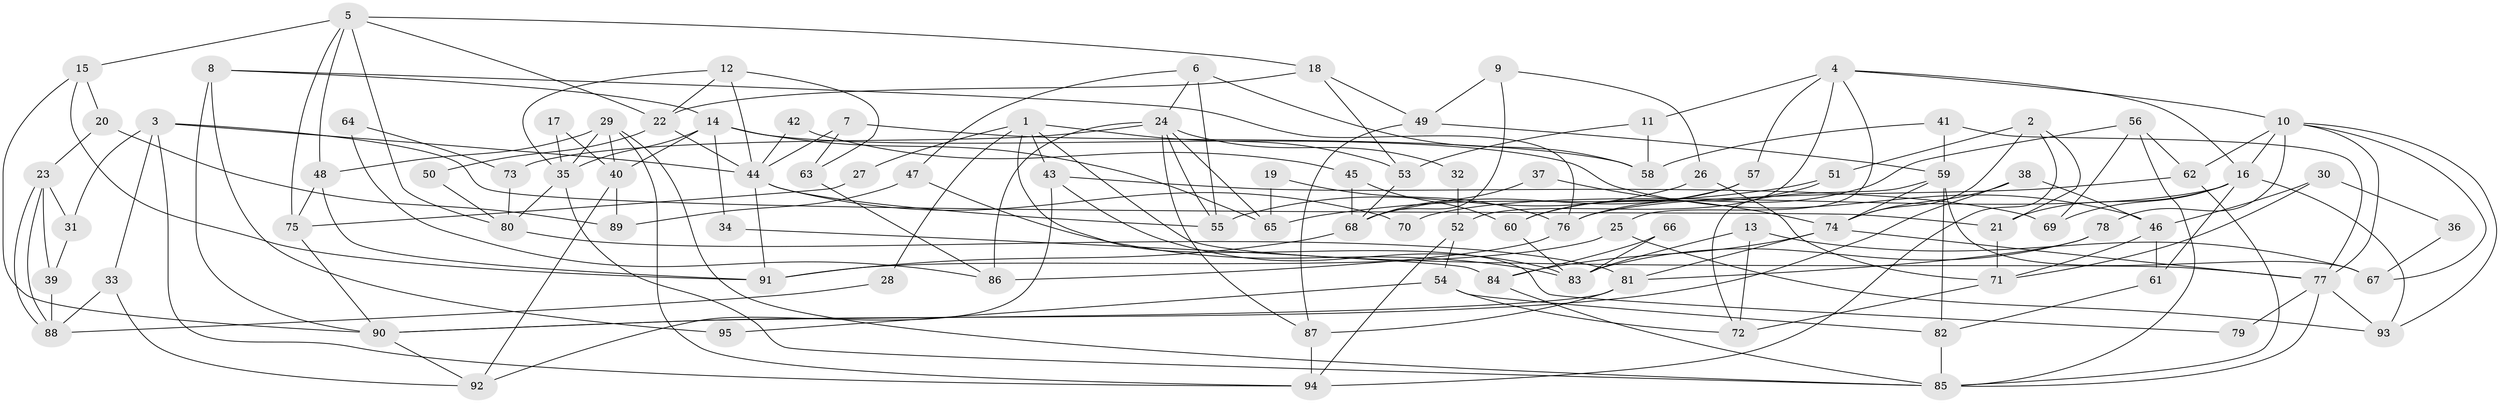 // coarse degree distribution, {6: 0.09090909090909091, 4: 0.22727272727272727, 7: 0.09090909090909091, 5: 0.13636363636363635, 3: 0.16666666666666666, 8: 0.07575757575757576, 2: 0.16666666666666666, 9: 0.030303030303030304, 10: 0.015151515151515152}
// Generated by graph-tools (version 1.1) at 2025/23/03/03/25 07:23:59]
// undirected, 95 vertices, 190 edges
graph export_dot {
graph [start="1"]
  node [color=gray90,style=filled];
  1;
  2;
  3;
  4;
  5;
  6;
  7;
  8;
  9;
  10;
  11;
  12;
  13;
  14;
  15;
  16;
  17;
  18;
  19;
  20;
  21;
  22;
  23;
  24;
  25;
  26;
  27;
  28;
  29;
  30;
  31;
  32;
  33;
  34;
  35;
  36;
  37;
  38;
  39;
  40;
  41;
  42;
  43;
  44;
  45;
  46;
  47;
  48;
  49;
  50;
  51;
  52;
  53;
  54;
  55;
  56;
  57;
  58;
  59;
  60;
  61;
  62;
  63;
  64;
  65;
  66;
  67;
  68;
  69;
  70;
  71;
  72;
  73;
  74;
  75;
  76;
  77;
  78;
  79;
  80;
  81;
  82;
  83;
  84;
  85;
  86;
  87;
  88;
  89;
  90;
  91;
  92;
  93;
  94;
  95;
  1 -- 43;
  1 -- 77;
  1 -- 27;
  1 -- 28;
  1 -- 53;
  1 -- 79;
  2 -- 74;
  2 -- 21;
  2 -- 51;
  2 -- 94;
  3 -- 94;
  3 -- 44;
  3 -- 21;
  3 -- 31;
  3 -- 33;
  4 -- 11;
  4 -- 16;
  4 -- 10;
  4 -- 25;
  4 -- 52;
  4 -- 57;
  5 -- 48;
  5 -- 75;
  5 -- 15;
  5 -- 18;
  5 -- 22;
  5 -- 80;
  6 -- 47;
  6 -- 55;
  6 -- 24;
  6 -- 58;
  7 -- 44;
  7 -- 58;
  7 -- 63;
  8 -- 14;
  8 -- 76;
  8 -- 90;
  8 -- 95;
  9 -- 68;
  9 -- 49;
  9 -- 26;
  10 -- 62;
  10 -- 16;
  10 -- 67;
  10 -- 77;
  10 -- 78;
  10 -- 93;
  11 -- 58;
  11 -- 53;
  12 -- 22;
  12 -- 35;
  12 -- 44;
  12 -- 63;
  13 -- 72;
  13 -- 83;
  13 -- 67;
  14 -- 35;
  14 -- 40;
  14 -- 34;
  14 -- 46;
  14 -- 65;
  15 -- 90;
  15 -- 20;
  15 -- 91;
  16 -- 93;
  16 -- 21;
  16 -- 61;
  16 -- 69;
  16 -- 70;
  17 -- 35;
  17 -- 40;
  18 -- 22;
  18 -- 49;
  18 -- 53;
  19 -- 76;
  19 -- 65;
  20 -- 23;
  20 -- 89;
  21 -- 71;
  22 -- 44;
  22 -- 50;
  23 -- 88;
  23 -- 88;
  23 -- 31;
  23 -- 39;
  24 -- 87;
  24 -- 32;
  24 -- 55;
  24 -- 65;
  24 -- 73;
  24 -- 86;
  25 -- 91;
  25 -- 93;
  26 -- 71;
  26 -- 55;
  27 -- 75;
  28 -- 88;
  29 -- 94;
  29 -- 85;
  29 -- 35;
  29 -- 40;
  29 -- 48;
  30 -- 71;
  30 -- 46;
  30 -- 36;
  31 -- 39;
  32 -- 52;
  33 -- 92;
  33 -- 88;
  34 -- 84;
  35 -- 85;
  35 -- 80;
  36 -- 67;
  37 -- 74;
  37 -- 68;
  38 -- 74;
  38 -- 90;
  38 -- 46;
  39 -- 88;
  40 -- 92;
  40 -- 89;
  41 -- 59;
  41 -- 77;
  41 -- 58;
  42 -- 44;
  42 -- 45;
  43 -- 69;
  43 -- 83;
  43 -- 92;
  44 -- 55;
  44 -- 70;
  44 -- 91;
  45 -- 60;
  45 -- 68;
  46 -- 61;
  46 -- 71;
  47 -- 89;
  47 -- 83;
  48 -- 91;
  48 -- 75;
  49 -- 59;
  49 -- 87;
  50 -- 80;
  51 -- 65;
  51 -- 60;
  52 -- 54;
  52 -- 94;
  53 -- 68;
  54 -- 72;
  54 -- 82;
  54 -- 95;
  56 -- 62;
  56 -- 85;
  56 -- 69;
  56 -- 76;
  57 -- 68;
  57 -- 60;
  59 -- 74;
  59 -- 67;
  59 -- 72;
  59 -- 82;
  60 -- 83;
  61 -- 82;
  62 -- 76;
  62 -- 85;
  63 -- 86;
  64 -- 73;
  64 -- 86;
  66 -- 83;
  66 -- 84;
  68 -- 91;
  71 -- 72;
  73 -- 80;
  74 -- 77;
  74 -- 81;
  74 -- 84;
  75 -- 90;
  76 -- 86;
  77 -- 93;
  77 -- 79;
  77 -- 85;
  78 -- 81;
  78 -- 83;
  80 -- 81;
  81 -- 87;
  81 -- 90;
  82 -- 85;
  84 -- 85;
  87 -- 94;
  90 -- 92;
}
